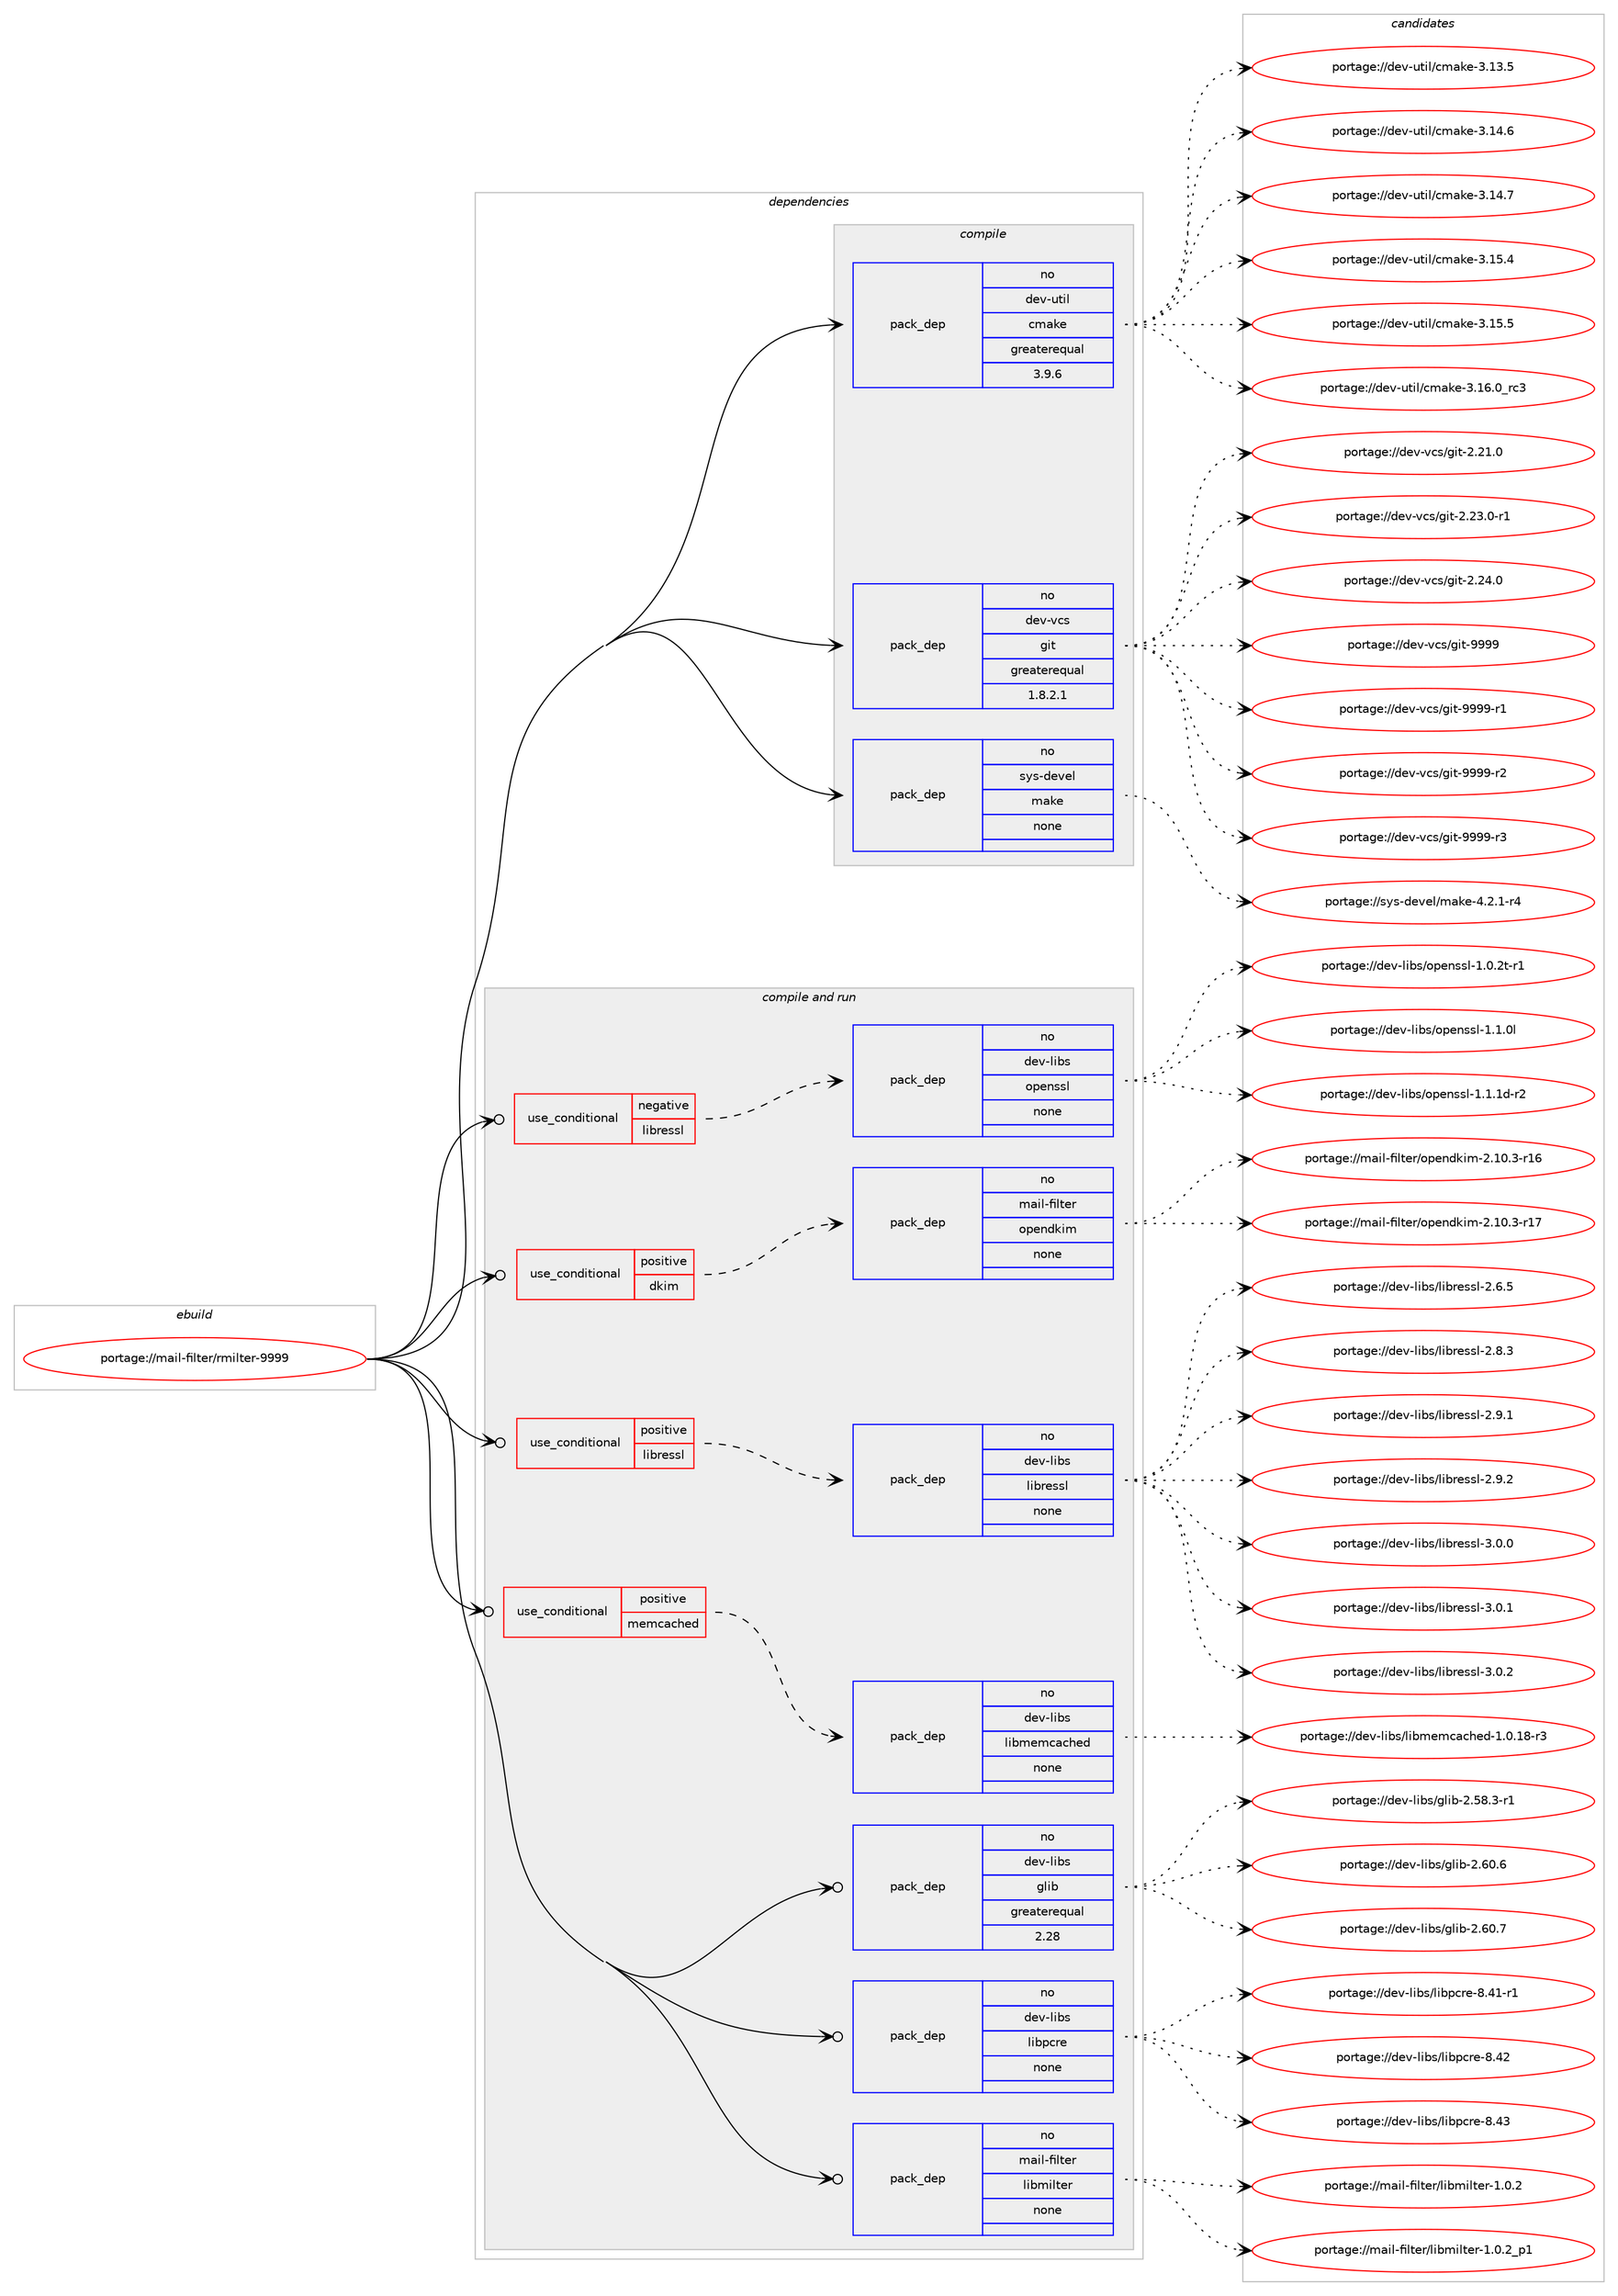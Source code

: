 digraph prolog {

# *************
# Graph options
# *************

newrank=true;
concentrate=true;
compound=true;
graph [rankdir=LR,fontname=Helvetica,fontsize=10,ranksep=1.5];#, ranksep=2.5, nodesep=0.2];
edge  [arrowhead=vee];
node  [fontname=Helvetica,fontsize=10];

# **********
# The ebuild
# **********

subgraph cluster_leftcol {
color=gray;
rank=same;
label=<<i>ebuild</i>>;
id [label="portage://mail-filter/rmilter-9999", color=red, width=4, href="../mail-filter/rmilter-9999.svg"];
}

# ****************
# The dependencies
# ****************

subgraph cluster_midcol {
color=gray;
label=<<i>dependencies</i>>;
subgraph cluster_compile {
fillcolor="#eeeeee";
style=filled;
label=<<i>compile</i>>;
subgraph pack224321 {
dependency306196 [label=<<TABLE BORDER="0" CELLBORDER="1" CELLSPACING="0" CELLPADDING="4" WIDTH="220"><TR><TD ROWSPAN="6" CELLPADDING="30">pack_dep</TD></TR><TR><TD WIDTH="110">no</TD></TR><TR><TD>dev-util</TD></TR><TR><TD>cmake</TD></TR><TR><TD>greaterequal</TD></TR><TR><TD>3.9.6</TD></TR></TABLE>>, shape=none, color=blue];
}
id:e -> dependency306196:w [weight=20,style="solid",arrowhead="vee"];
subgraph pack224322 {
dependency306197 [label=<<TABLE BORDER="0" CELLBORDER="1" CELLSPACING="0" CELLPADDING="4" WIDTH="220"><TR><TD ROWSPAN="6" CELLPADDING="30">pack_dep</TD></TR><TR><TD WIDTH="110">no</TD></TR><TR><TD>dev-vcs</TD></TR><TR><TD>git</TD></TR><TR><TD>greaterequal</TD></TR><TR><TD>1.8.2.1</TD></TR></TABLE>>, shape=none, color=blue];
}
id:e -> dependency306197:w [weight=20,style="solid",arrowhead="vee"];
subgraph pack224323 {
dependency306198 [label=<<TABLE BORDER="0" CELLBORDER="1" CELLSPACING="0" CELLPADDING="4" WIDTH="220"><TR><TD ROWSPAN="6" CELLPADDING="30">pack_dep</TD></TR><TR><TD WIDTH="110">no</TD></TR><TR><TD>sys-devel</TD></TR><TR><TD>make</TD></TR><TR><TD>none</TD></TR><TR><TD></TD></TR></TABLE>>, shape=none, color=blue];
}
id:e -> dependency306198:w [weight=20,style="solid",arrowhead="vee"];
}
subgraph cluster_compileandrun {
fillcolor="#eeeeee";
style=filled;
label=<<i>compile and run</i>>;
subgraph cond76961 {
dependency306199 [label=<<TABLE BORDER="0" CELLBORDER="1" CELLSPACING="0" CELLPADDING="4"><TR><TD ROWSPAN="3" CELLPADDING="10">use_conditional</TD></TR><TR><TD>negative</TD></TR><TR><TD>libressl</TD></TR></TABLE>>, shape=none, color=red];
subgraph pack224324 {
dependency306200 [label=<<TABLE BORDER="0" CELLBORDER="1" CELLSPACING="0" CELLPADDING="4" WIDTH="220"><TR><TD ROWSPAN="6" CELLPADDING="30">pack_dep</TD></TR><TR><TD WIDTH="110">no</TD></TR><TR><TD>dev-libs</TD></TR><TR><TD>openssl</TD></TR><TR><TD>none</TD></TR><TR><TD></TD></TR></TABLE>>, shape=none, color=blue];
}
dependency306199:e -> dependency306200:w [weight=20,style="dashed",arrowhead="vee"];
}
id:e -> dependency306199:w [weight=20,style="solid",arrowhead="odotvee"];
subgraph cond76962 {
dependency306201 [label=<<TABLE BORDER="0" CELLBORDER="1" CELLSPACING="0" CELLPADDING="4"><TR><TD ROWSPAN="3" CELLPADDING="10">use_conditional</TD></TR><TR><TD>positive</TD></TR><TR><TD>dkim</TD></TR></TABLE>>, shape=none, color=red];
subgraph pack224325 {
dependency306202 [label=<<TABLE BORDER="0" CELLBORDER="1" CELLSPACING="0" CELLPADDING="4" WIDTH="220"><TR><TD ROWSPAN="6" CELLPADDING="30">pack_dep</TD></TR><TR><TD WIDTH="110">no</TD></TR><TR><TD>mail-filter</TD></TR><TR><TD>opendkim</TD></TR><TR><TD>none</TD></TR><TR><TD></TD></TR></TABLE>>, shape=none, color=blue];
}
dependency306201:e -> dependency306202:w [weight=20,style="dashed",arrowhead="vee"];
}
id:e -> dependency306201:w [weight=20,style="solid",arrowhead="odotvee"];
subgraph cond76963 {
dependency306203 [label=<<TABLE BORDER="0" CELLBORDER="1" CELLSPACING="0" CELLPADDING="4"><TR><TD ROWSPAN="3" CELLPADDING="10">use_conditional</TD></TR><TR><TD>positive</TD></TR><TR><TD>libressl</TD></TR></TABLE>>, shape=none, color=red];
subgraph pack224326 {
dependency306204 [label=<<TABLE BORDER="0" CELLBORDER="1" CELLSPACING="0" CELLPADDING="4" WIDTH="220"><TR><TD ROWSPAN="6" CELLPADDING="30">pack_dep</TD></TR><TR><TD WIDTH="110">no</TD></TR><TR><TD>dev-libs</TD></TR><TR><TD>libressl</TD></TR><TR><TD>none</TD></TR><TR><TD></TD></TR></TABLE>>, shape=none, color=blue];
}
dependency306203:e -> dependency306204:w [weight=20,style="dashed",arrowhead="vee"];
}
id:e -> dependency306203:w [weight=20,style="solid",arrowhead="odotvee"];
subgraph cond76964 {
dependency306205 [label=<<TABLE BORDER="0" CELLBORDER="1" CELLSPACING="0" CELLPADDING="4"><TR><TD ROWSPAN="3" CELLPADDING="10">use_conditional</TD></TR><TR><TD>positive</TD></TR><TR><TD>memcached</TD></TR></TABLE>>, shape=none, color=red];
subgraph pack224327 {
dependency306206 [label=<<TABLE BORDER="0" CELLBORDER="1" CELLSPACING="0" CELLPADDING="4" WIDTH="220"><TR><TD ROWSPAN="6" CELLPADDING="30">pack_dep</TD></TR><TR><TD WIDTH="110">no</TD></TR><TR><TD>dev-libs</TD></TR><TR><TD>libmemcached</TD></TR><TR><TD>none</TD></TR><TR><TD></TD></TR></TABLE>>, shape=none, color=blue];
}
dependency306205:e -> dependency306206:w [weight=20,style="dashed",arrowhead="vee"];
}
id:e -> dependency306205:w [weight=20,style="solid",arrowhead="odotvee"];
subgraph pack224328 {
dependency306207 [label=<<TABLE BORDER="0" CELLBORDER="1" CELLSPACING="0" CELLPADDING="4" WIDTH="220"><TR><TD ROWSPAN="6" CELLPADDING="30">pack_dep</TD></TR><TR><TD WIDTH="110">no</TD></TR><TR><TD>dev-libs</TD></TR><TR><TD>glib</TD></TR><TR><TD>greaterequal</TD></TR><TR><TD>2.28</TD></TR></TABLE>>, shape=none, color=blue];
}
id:e -> dependency306207:w [weight=20,style="solid",arrowhead="odotvee"];
subgraph pack224329 {
dependency306208 [label=<<TABLE BORDER="0" CELLBORDER="1" CELLSPACING="0" CELLPADDING="4" WIDTH="220"><TR><TD ROWSPAN="6" CELLPADDING="30">pack_dep</TD></TR><TR><TD WIDTH="110">no</TD></TR><TR><TD>dev-libs</TD></TR><TR><TD>libpcre</TD></TR><TR><TD>none</TD></TR><TR><TD></TD></TR></TABLE>>, shape=none, color=blue];
}
id:e -> dependency306208:w [weight=20,style="solid",arrowhead="odotvee"];
subgraph pack224330 {
dependency306209 [label=<<TABLE BORDER="0" CELLBORDER="1" CELLSPACING="0" CELLPADDING="4" WIDTH="220"><TR><TD ROWSPAN="6" CELLPADDING="30">pack_dep</TD></TR><TR><TD WIDTH="110">no</TD></TR><TR><TD>mail-filter</TD></TR><TR><TD>libmilter</TD></TR><TR><TD>none</TD></TR><TR><TD></TD></TR></TABLE>>, shape=none, color=blue];
}
id:e -> dependency306209:w [weight=20,style="solid",arrowhead="odotvee"];
}
subgraph cluster_run {
fillcolor="#eeeeee";
style=filled;
label=<<i>run</i>>;
}
}

# **************
# The candidates
# **************

subgraph cluster_choices {
rank=same;
color=gray;
label=<<i>candidates</i>>;

subgraph choice224321 {
color=black;
nodesep=1;
choiceportage1001011184511711610510847991099710710145514649514653 [label="portage://dev-util/cmake-3.13.5", color=red, width=4,href="../dev-util/cmake-3.13.5.svg"];
choiceportage1001011184511711610510847991099710710145514649524654 [label="portage://dev-util/cmake-3.14.6", color=red, width=4,href="../dev-util/cmake-3.14.6.svg"];
choiceportage1001011184511711610510847991099710710145514649524655 [label="portage://dev-util/cmake-3.14.7", color=red, width=4,href="../dev-util/cmake-3.14.7.svg"];
choiceportage1001011184511711610510847991099710710145514649534652 [label="portage://dev-util/cmake-3.15.4", color=red, width=4,href="../dev-util/cmake-3.15.4.svg"];
choiceportage1001011184511711610510847991099710710145514649534653 [label="portage://dev-util/cmake-3.15.5", color=red, width=4,href="../dev-util/cmake-3.15.5.svg"];
choiceportage1001011184511711610510847991099710710145514649544648951149951 [label="portage://dev-util/cmake-3.16.0_rc3", color=red, width=4,href="../dev-util/cmake-3.16.0_rc3.svg"];
dependency306196:e -> choiceportage1001011184511711610510847991099710710145514649514653:w [style=dotted,weight="100"];
dependency306196:e -> choiceportage1001011184511711610510847991099710710145514649524654:w [style=dotted,weight="100"];
dependency306196:e -> choiceportage1001011184511711610510847991099710710145514649524655:w [style=dotted,weight="100"];
dependency306196:e -> choiceportage1001011184511711610510847991099710710145514649534652:w [style=dotted,weight="100"];
dependency306196:e -> choiceportage1001011184511711610510847991099710710145514649534653:w [style=dotted,weight="100"];
dependency306196:e -> choiceportage1001011184511711610510847991099710710145514649544648951149951:w [style=dotted,weight="100"];
}
subgraph choice224322 {
color=black;
nodesep=1;
choiceportage10010111845118991154710310511645504650494648 [label="portage://dev-vcs/git-2.21.0", color=red, width=4,href="../dev-vcs/git-2.21.0.svg"];
choiceportage100101118451189911547103105116455046505146484511449 [label="portage://dev-vcs/git-2.23.0-r1", color=red, width=4,href="../dev-vcs/git-2.23.0-r1.svg"];
choiceportage10010111845118991154710310511645504650524648 [label="portage://dev-vcs/git-2.24.0", color=red, width=4,href="../dev-vcs/git-2.24.0.svg"];
choiceportage1001011184511899115471031051164557575757 [label="portage://dev-vcs/git-9999", color=red, width=4,href="../dev-vcs/git-9999.svg"];
choiceportage10010111845118991154710310511645575757574511449 [label="portage://dev-vcs/git-9999-r1", color=red, width=4,href="../dev-vcs/git-9999-r1.svg"];
choiceportage10010111845118991154710310511645575757574511450 [label="portage://dev-vcs/git-9999-r2", color=red, width=4,href="../dev-vcs/git-9999-r2.svg"];
choiceportage10010111845118991154710310511645575757574511451 [label="portage://dev-vcs/git-9999-r3", color=red, width=4,href="../dev-vcs/git-9999-r3.svg"];
dependency306197:e -> choiceportage10010111845118991154710310511645504650494648:w [style=dotted,weight="100"];
dependency306197:e -> choiceportage100101118451189911547103105116455046505146484511449:w [style=dotted,weight="100"];
dependency306197:e -> choiceportage10010111845118991154710310511645504650524648:w [style=dotted,weight="100"];
dependency306197:e -> choiceportage1001011184511899115471031051164557575757:w [style=dotted,weight="100"];
dependency306197:e -> choiceportage10010111845118991154710310511645575757574511449:w [style=dotted,weight="100"];
dependency306197:e -> choiceportage10010111845118991154710310511645575757574511450:w [style=dotted,weight="100"];
dependency306197:e -> choiceportage10010111845118991154710310511645575757574511451:w [style=dotted,weight="100"];
}
subgraph choice224323 {
color=black;
nodesep=1;
choiceportage1151211154510010111810110847109971071014552465046494511452 [label="portage://sys-devel/make-4.2.1-r4", color=red, width=4,href="../sys-devel/make-4.2.1-r4.svg"];
dependency306198:e -> choiceportage1151211154510010111810110847109971071014552465046494511452:w [style=dotted,weight="100"];
}
subgraph choice224324 {
color=black;
nodesep=1;
choiceportage1001011184510810598115471111121011101151151084549464846501164511449 [label="portage://dev-libs/openssl-1.0.2t-r1", color=red, width=4,href="../dev-libs/openssl-1.0.2t-r1.svg"];
choiceportage100101118451081059811547111112101110115115108454946494648108 [label="portage://dev-libs/openssl-1.1.0l", color=red, width=4,href="../dev-libs/openssl-1.1.0l.svg"];
choiceportage1001011184510810598115471111121011101151151084549464946491004511450 [label="portage://dev-libs/openssl-1.1.1d-r2", color=red, width=4,href="../dev-libs/openssl-1.1.1d-r2.svg"];
dependency306200:e -> choiceportage1001011184510810598115471111121011101151151084549464846501164511449:w [style=dotted,weight="100"];
dependency306200:e -> choiceportage100101118451081059811547111112101110115115108454946494648108:w [style=dotted,weight="100"];
dependency306200:e -> choiceportage1001011184510810598115471111121011101151151084549464946491004511450:w [style=dotted,weight="100"];
}
subgraph choice224325 {
color=black;
nodesep=1;
choiceportage10997105108451021051081161011144711111210111010010710510945504649484651451144954 [label="portage://mail-filter/opendkim-2.10.3-r16", color=red, width=4,href="../mail-filter/opendkim-2.10.3-r16.svg"];
choiceportage10997105108451021051081161011144711111210111010010710510945504649484651451144955 [label="portage://mail-filter/opendkim-2.10.3-r17", color=red, width=4,href="../mail-filter/opendkim-2.10.3-r17.svg"];
dependency306202:e -> choiceportage10997105108451021051081161011144711111210111010010710510945504649484651451144954:w [style=dotted,weight="100"];
dependency306202:e -> choiceportage10997105108451021051081161011144711111210111010010710510945504649484651451144955:w [style=dotted,weight="100"];
}
subgraph choice224326 {
color=black;
nodesep=1;
choiceportage10010111845108105981154710810598114101115115108455046544653 [label="portage://dev-libs/libressl-2.6.5", color=red, width=4,href="../dev-libs/libressl-2.6.5.svg"];
choiceportage10010111845108105981154710810598114101115115108455046564651 [label="portage://dev-libs/libressl-2.8.3", color=red, width=4,href="../dev-libs/libressl-2.8.3.svg"];
choiceportage10010111845108105981154710810598114101115115108455046574649 [label="portage://dev-libs/libressl-2.9.1", color=red, width=4,href="../dev-libs/libressl-2.9.1.svg"];
choiceportage10010111845108105981154710810598114101115115108455046574650 [label="portage://dev-libs/libressl-2.9.2", color=red, width=4,href="../dev-libs/libressl-2.9.2.svg"];
choiceportage10010111845108105981154710810598114101115115108455146484648 [label="portage://dev-libs/libressl-3.0.0", color=red, width=4,href="../dev-libs/libressl-3.0.0.svg"];
choiceportage10010111845108105981154710810598114101115115108455146484649 [label="portage://dev-libs/libressl-3.0.1", color=red, width=4,href="../dev-libs/libressl-3.0.1.svg"];
choiceportage10010111845108105981154710810598114101115115108455146484650 [label="portage://dev-libs/libressl-3.0.2", color=red, width=4,href="../dev-libs/libressl-3.0.2.svg"];
dependency306204:e -> choiceportage10010111845108105981154710810598114101115115108455046544653:w [style=dotted,weight="100"];
dependency306204:e -> choiceportage10010111845108105981154710810598114101115115108455046564651:w [style=dotted,weight="100"];
dependency306204:e -> choiceportage10010111845108105981154710810598114101115115108455046574649:w [style=dotted,weight="100"];
dependency306204:e -> choiceportage10010111845108105981154710810598114101115115108455046574650:w [style=dotted,weight="100"];
dependency306204:e -> choiceportage10010111845108105981154710810598114101115115108455146484648:w [style=dotted,weight="100"];
dependency306204:e -> choiceportage10010111845108105981154710810598114101115115108455146484649:w [style=dotted,weight="100"];
dependency306204:e -> choiceportage10010111845108105981154710810598114101115115108455146484650:w [style=dotted,weight="100"];
}
subgraph choice224327 {
color=black;
nodesep=1;
choiceportage10010111845108105981154710810598109101109999799104101100454946484649564511451 [label="portage://dev-libs/libmemcached-1.0.18-r3", color=red, width=4,href="../dev-libs/libmemcached-1.0.18-r3.svg"];
dependency306206:e -> choiceportage10010111845108105981154710810598109101109999799104101100454946484649564511451:w [style=dotted,weight="100"];
}
subgraph choice224328 {
color=black;
nodesep=1;
choiceportage10010111845108105981154710310810598455046535646514511449 [label="portage://dev-libs/glib-2.58.3-r1", color=red, width=4,href="../dev-libs/glib-2.58.3-r1.svg"];
choiceportage1001011184510810598115471031081059845504654484654 [label="portage://dev-libs/glib-2.60.6", color=red, width=4,href="../dev-libs/glib-2.60.6.svg"];
choiceportage1001011184510810598115471031081059845504654484655 [label="portage://dev-libs/glib-2.60.7", color=red, width=4,href="../dev-libs/glib-2.60.7.svg"];
dependency306207:e -> choiceportage10010111845108105981154710310810598455046535646514511449:w [style=dotted,weight="100"];
dependency306207:e -> choiceportage1001011184510810598115471031081059845504654484654:w [style=dotted,weight="100"];
dependency306207:e -> choiceportage1001011184510810598115471031081059845504654484655:w [style=dotted,weight="100"];
}
subgraph choice224329 {
color=black;
nodesep=1;
choiceportage100101118451081059811547108105981129911410145564652494511449 [label="portage://dev-libs/libpcre-8.41-r1", color=red, width=4,href="../dev-libs/libpcre-8.41-r1.svg"];
choiceportage10010111845108105981154710810598112991141014556465250 [label="portage://dev-libs/libpcre-8.42", color=red, width=4,href="../dev-libs/libpcre-8.42.svg"];
choiceportage10010111845108105981154710810598112991141014556465251 [label="portage://dev-libs/libpcre-8.43", color=red, width=4,href="../dev-libs/libpcre-8.43.svg"];
dependency306208:e -> choiceportage100101118451081059811547108105981129911410145564652494511449:w [style=dotted,weight="100"];
dependency306208:e -> choiceportage10010111845108105981154710810598112991141014556465250:w [style=dotted,weight="100"];
dependency306208:e -> choiceportage10010111845108105981154710810598112991141014556465251:w [style=dotted,weight="100"];
}
subgraph choice224330 {
color=black;
nodesep=1;
choiceportage10997105108451021051081161011144710810598109105108116101114454946484650 [label="portage://mail-filter/libmilter-1.0.2", color=red, width=4,href="../mail-filter/libmilter-1.0.2.svg"];
choiceportage109971051084510210510811610111447108105981091051081161011144549464846509511249 [label="portage://mail-filter/libmilter-1.0.2_p1", color=red, width=4,href="../mail-filter/libmilter-1.0.2_p1.svg"];
dependency306209:e -> choiceportage10997105108451021051081161011144710810598109105108116101114454946484650:w [style=dotted,weight="100"];
dependency306209:e -> choiceportage109971051084510210510811610111447108105981091051081161011144549464846509511249:w [style=dotted,weight="100"];
}
}

}
